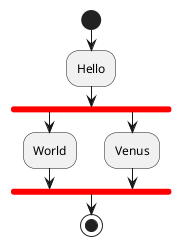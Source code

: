 {
  "sha1": "g6wieq93kt2zpgx9v19kxesaz9k0qe9",
  "insertion": {
    "when": "2024-06-01T09:03:07.282Z",
    "url": "https://forum.plantuml.net/15451/fork-line-not-appearing-many-built-themes-activity-diagrams",
    "user": "plantuml@gmail.com"
  }
}
@startuml
skinparam ActivityBarColor red
start
:Hello;
fork
:World;
fork again
:Venus;
end fork
stop
@enduml
